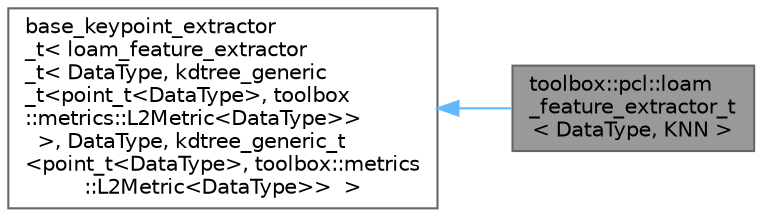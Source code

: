 digraph "toolbox::pcl::loam_feature_extractor_t&lt; DataType, KNN &gt;"
{
 // LATEX_PDF_SIZE
  bgcolor="transparent";
  edge [fontname=Helvetica,fontsize=10,labelfontname=Helvetica,labelfontsize=10];
  node [fontname=Helvetica,fontsize=10,shape=box,height=0.2,width=0.4];
  rankdir="LR";
  Node1 [id="Node000001",label="toolbox::pcl::loam\l_feature_extractor_t\l\< DataType, KNN \>",height=0.2,width=0.4,color="gray40", fillcolor="grey60", style="filled", fontcolor="black",tooltip="LOAM (Lidar Odometry and Mapping) 特征提取器 / LOAM (Lidar Odometry and Mapping) feature extractor."];
  Node2 -> Node1 [id="edge1_Node000001_Node000002",dir="back",color="steelblue1",style="solid",tooltip=" "];
  Node2 [id="Node000002",label="base_keypoint_extractor\l_t\< loam_feature_extractor\l_t\< DataType, kdtree_generic\l_t\<point_t\<DataType\>, toolbox\l::metrics::L2Metric\<DataType\>\>\l  \>, DataType, kdtree_generic_t\l\<point_t\<DataType\>, toolbox::metrics\l::L2Metric\<DataType\>\>  \>",height=0.2,width=0.4,color="gray40", fillcolor="white", style="filled",tooltip=" "];
}

